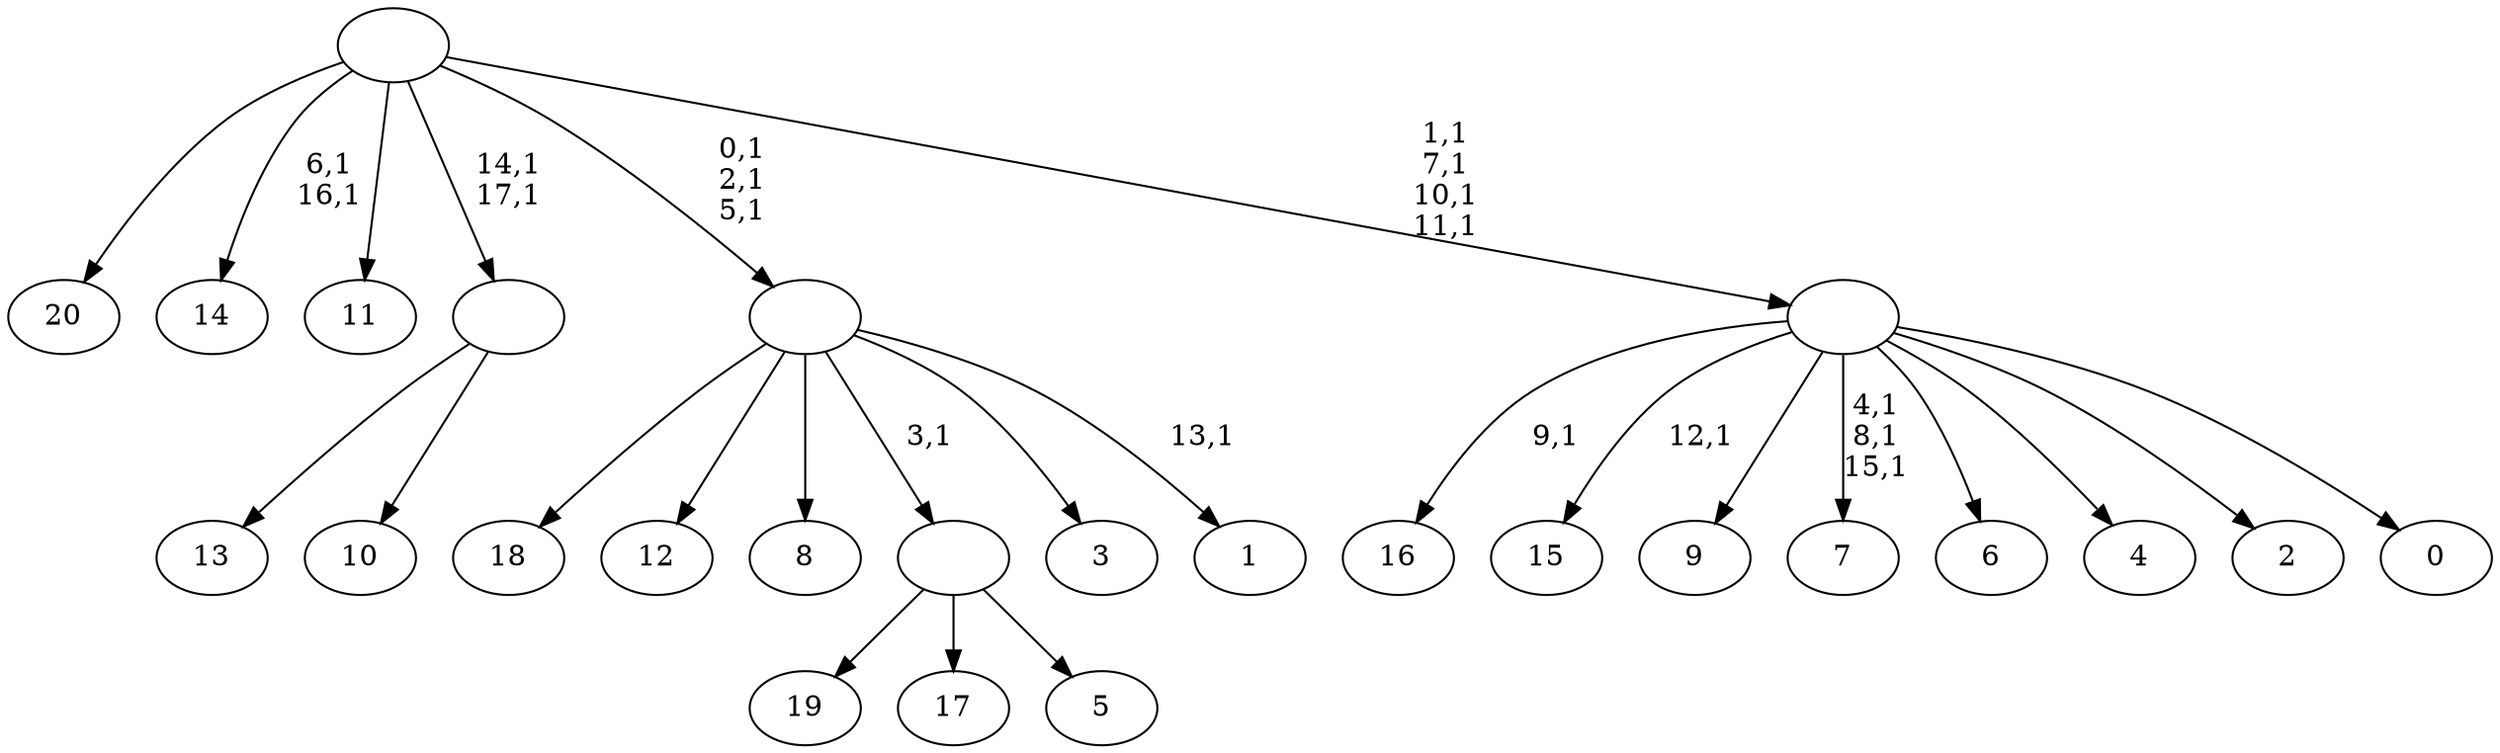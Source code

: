 digraph T {
	39 [label="20"]
	38 [label="19"]
	37 [label="18"]
	36 [label="17"]
	35 [label="16"]
	33 [label="15"]
	31 [label="14"]
	28 [label="13"]
	27 [label="12"]
	26 [label="11"]
	25 [label="10"]
	24 [label=""]
	22 [label="9"]
	21 [label="8"]
	20 [label="7"]
	16 [label="6"]
	15 [label="5"]
	14 [label=""]
	13 [label="4"]
	12 [label="3"]
	11 [label="2"]
	10 [label="1"]
	8 [label=""]
	5 [label="0"]
	4 [label=""]
	0 [label=""]
	24 -> 28 [label=""]
	24 -> 25 [label=""]
	14 -> 38 [label=""]
	14 -> 36 [label=""]
	14 -> 15 [label=""]
	8 -> 10 [label="13,1"]
	8 -> 37 [label=""]
	8 -> 27 [label=""]
	8 -> 21 [label=""]
	8 -> 14 [label="3,1"]
	8 -> 12 [label=""]
	4 -> 20 [label="4,1\n8,1\n15,1"]
	4 -> 33 [label="12,1"]
	4 -> 35 [label="9,1"]
	4 -> 22 [label=""]
	4 -> 16 [label=""]
	4 -> 13 [label=""]
	4 -> 11 [label=""]
	4 -> 5 [label=""]
	0 -> 4 [label="1,1\n7,1\n10,1\n11,1"]
	0 -> 8 [label="0,1\n2,1\n5,1"]
	0 -> 24 [label="14,1\n17,1"]
	0 -> 31 [label="6,1\n16,1"]
	0 -> 39 [label=""]
	0 -> 26 [label=""]
}
